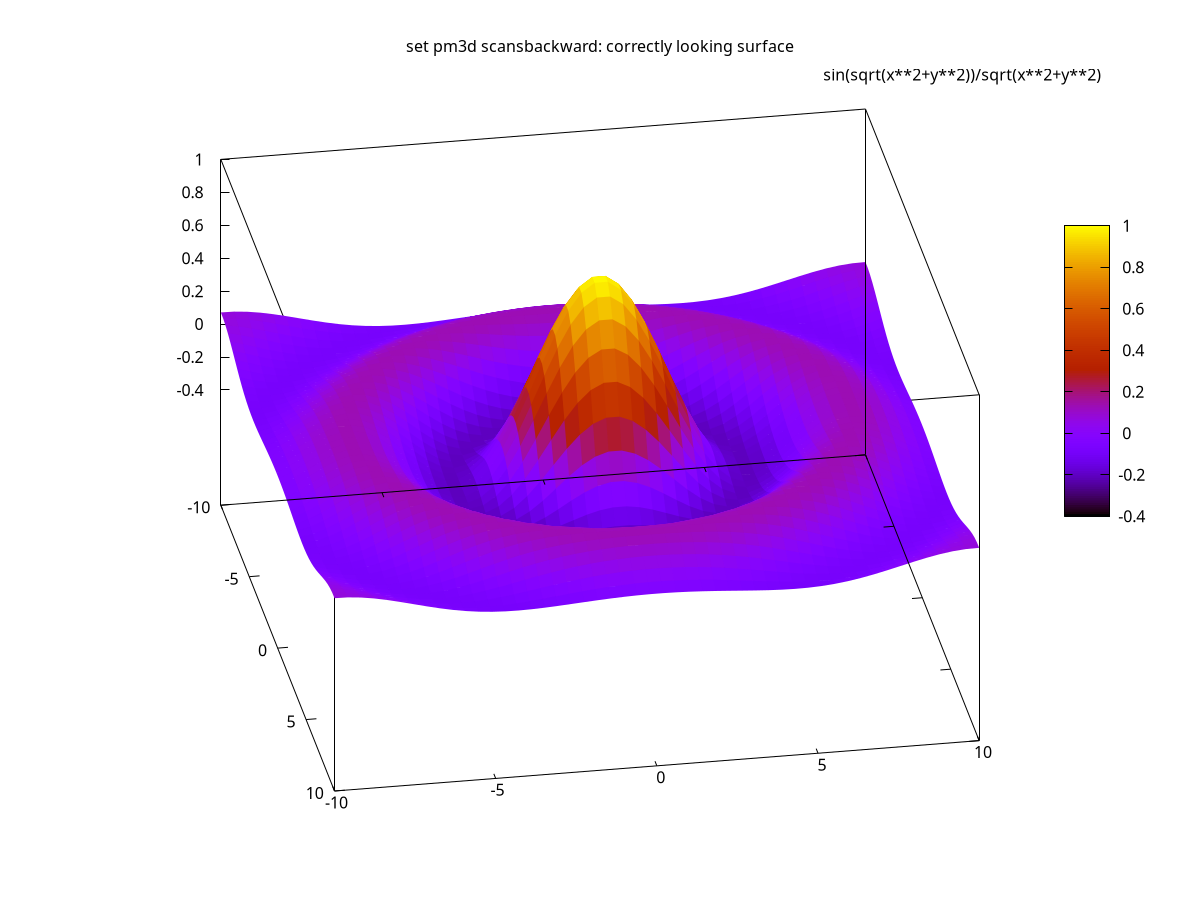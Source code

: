 set terminal svg \
    font "arial,10" fontscale 1.0 size 500, 350
set border 4095 front linetype -1 linewidth 1.000
set view 130, 10, 1, 1
set samples 50, 50
set isosamples 50, 50
unset surface
set title "set pm3d scansbackward: correctly looking surface"
set pm3d implicit at s
set pm3d scansbackward
splot sin(sqrt(x**2+y**2))/sqrt(x**2+y**2)
